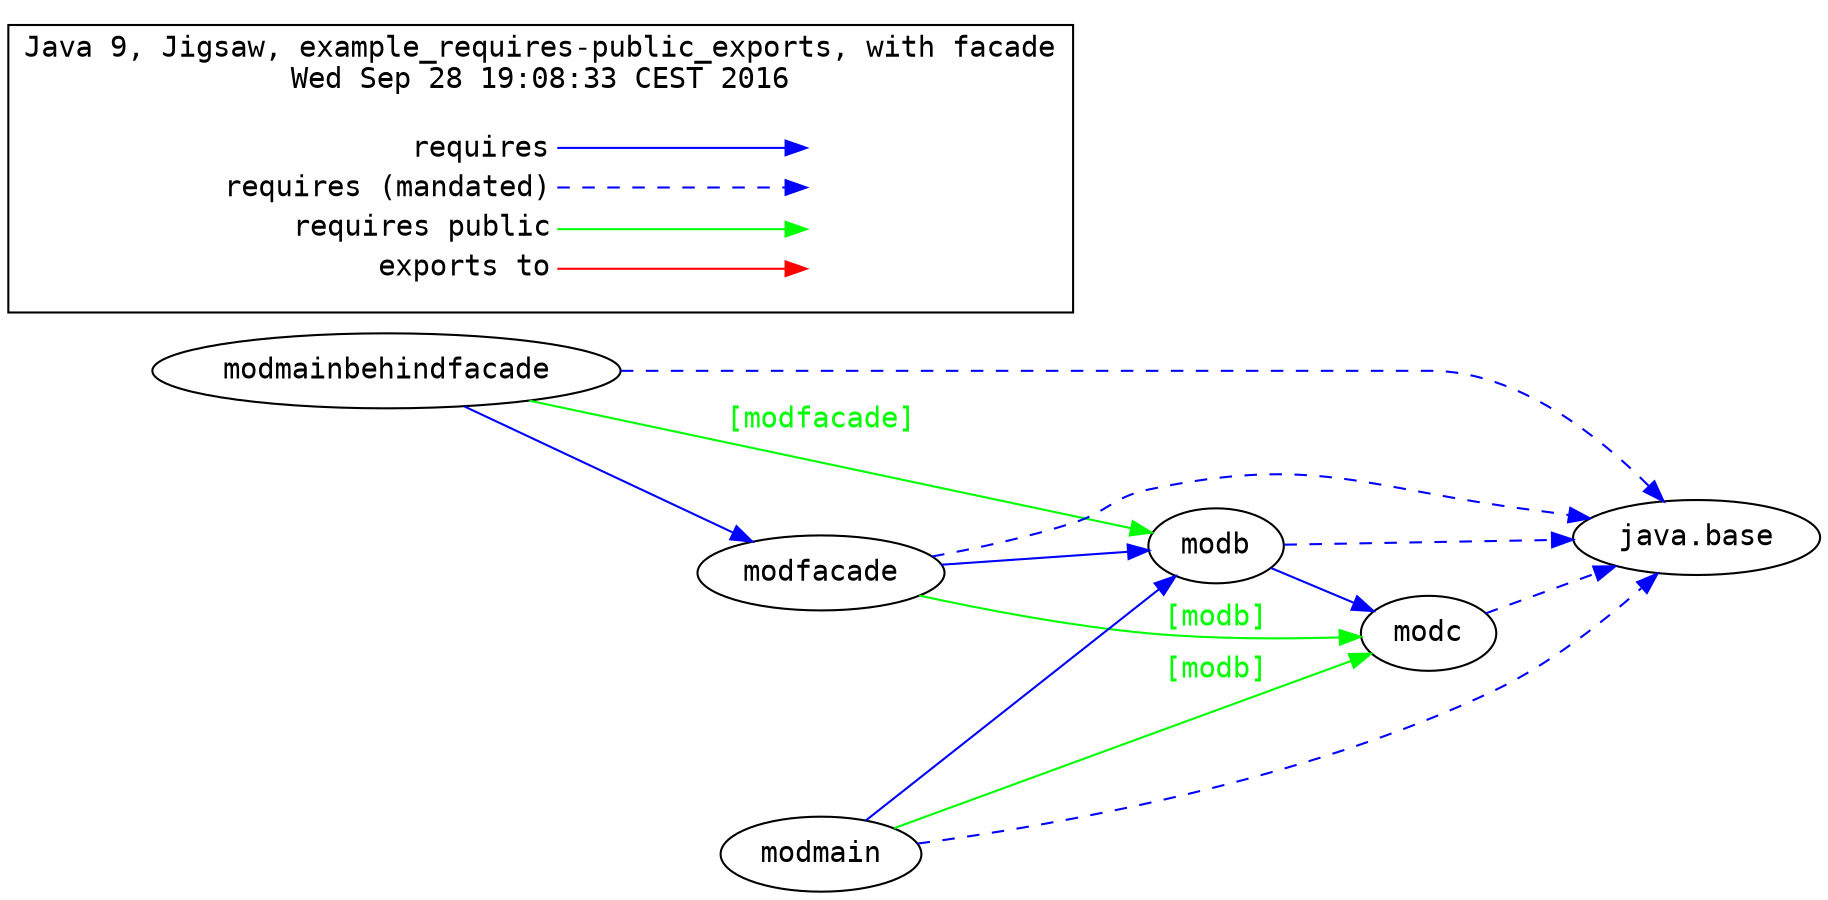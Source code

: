 # Created by depvis.JigsawDepVisualizer on Wed Sep 28 19:08:33 CEST 2016
digraph Java9_Dependency_Visualizer {
modmainbehindfacade[fontname="Consolas",shape="ellipse",label="modmainbehindfacade"];
modfacade[fontname="Consolas",shape="ellipse",label="modfacade"];
java_base[fontname="Consolas",shape="ellipse",label="java.base"];
modb[fontname="Consolas",shape="ellipse",label="modb"];
modc[fontname="Consolas",shape="ellipse",label="modc"];
modmain[fontname="Consolas",shape="ellipse",label="modmain"];
modmainbehindfacade -> modfacade[color="#0000ff",fontname="Consolas",fontcolor="#0000ff",weight="8"]
modmainbehindfacade -> java_base[color="#0000ff",fontname="Consolas",fontcolor="#0000ff",style="dashed",weight="16"]
modmainbehindfacade -> modb[color="#00ff00",fontname="Consolas",fontcolor="#00ff00",weight="4",label="[modfacade]"]
modb -> modc[color="#0000ff",fontname="Consolas",fontcolor="#0000ff",weight="8"]
modb -> java_base[color="#0000ff",fontname="Consolas",fontcolor="#0000ff",style="dashed",weight="16"]
modmain -> modb[color="#0000ff",fontname="Consolas",fontcolor="#0000ff",weight="8"]
modmain -> java_base[color="#0000ff",fontname="Consolas",fontcolor="#0000ff",style="dashed",weight="16"]
modmain -> modc[color="#00ff00",fontname="Consolas",fontcolor="#00ff00",weight="4",label="[modb]"]
modc -> java_base[color="#0000ff",fontname="Consolas",fontcolor="#0000ff",style="dashed",weight="16"]
modfacade -> modb[color="#0000ff",fontname="Consolas",fontcolor="#0000ff",weight="8"]
modfacade -> java_base[color="#0000ff",fontname="Consolas",fontcolor="#0000ff",style="dashed",weight="16"]
modfacade -> modc[color="#00ff00",fontname="Consolas",fontcolor="#00ff00",weight="4",label="[modb]"]
rankdir=LR
node [shape=plaintext]
subgraph cluster_01 { 
  label = "Java 9, Jigsaw, example_requires-public_exports, with facade
Wed Sep 28 19:08:33 CEST 2016"
  fontname="Consolas"
  key [label=<<table border="0" cellpadding="2" cellspacing="0" cellborder="0">
    <tr><td align="right" port="i1">requires</td></tr>
    <tr><td align="right" port="i2">requires (mandated)</td></tr>
    <tr><td align="right" port="i3">requires public</td></tr>
    <tr><td align="right" port="i4">exports to</td></tr>
    </table>>,fontname="Consolas"]
  key2 [label=<<table border="0" cellpadding="2" cellspacing="0" cellborder="0">
    <tr><td port="i1">&nbsp;</td></tr>
    <tr><td port="i2">&nbsp;</td></tr>
    <tr><td port="i3">&nbsp;</td></tr>
    <tr><td port="i4">&nbsp;</td></tr>
    </table>>,fontname="Consolas"]
  key:i1:e -> key2:i1:w [color=BLUE]
  key:i2:e -> key2:i2:w [color=BLUE, style=dashed]
  key:i3:e -> key2:i3:w [color=GREEN]
  key:i4:e -> key2:i4:w [color=RED]
}
}

